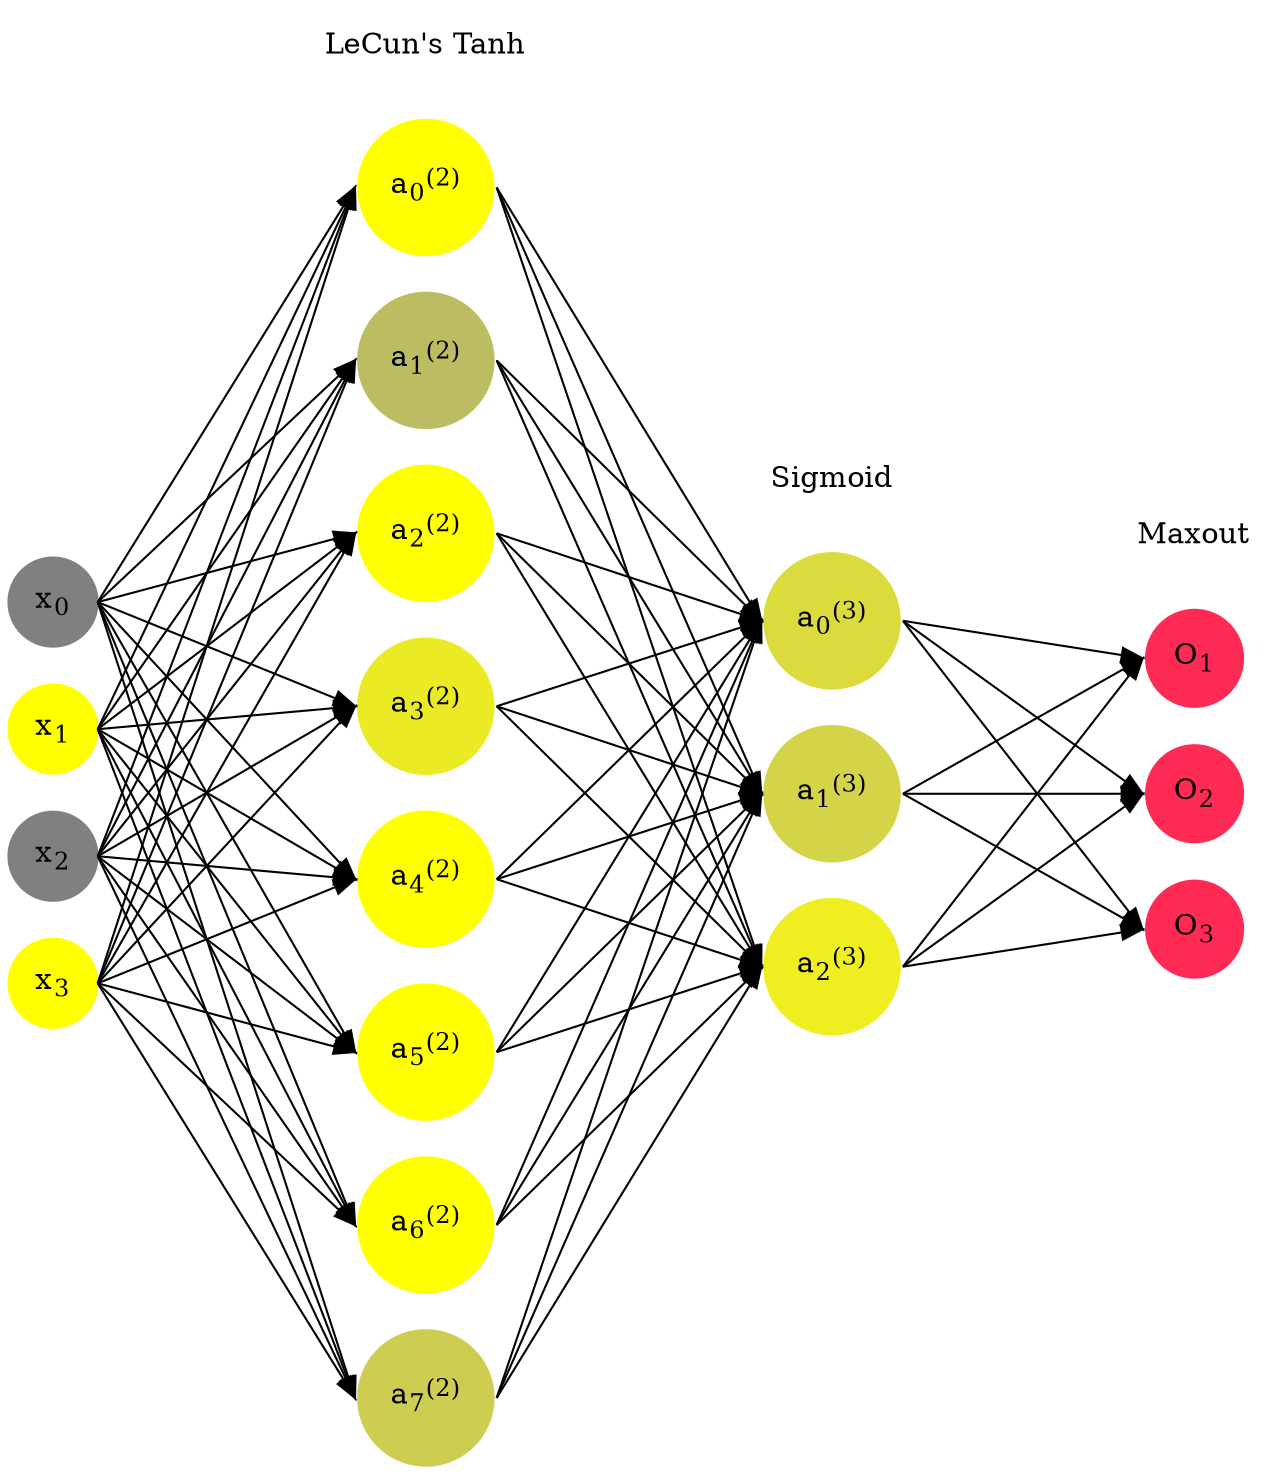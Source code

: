 digraph G {
	rankdir = LR;
	splines=false;
	edge[style=invis];
	ranksep= 1.4;
	{
	node [shape=circle, color="0.1667, 0.0, 0.5", style=filled, fillcolor="0.1667, 0.0, 0.5"];
	x0 [label=<x<sub>0</sub>>];
	}
	{
	node [shape=circle, color="0.1667, 1.0, 1.0", style=filled, fillcolor="0.1667, 1.0, 1.0"];
	x1 [label=<x<sub>1</sub>>];
	}
	{
	node [shape=circle, color="0.1667, 0.0, 0.5", style=filled, fillcolor="0.1667, 0.0, 0.5"];
	x2 [label=<x<sub>2</sub>>];
	}
	{
	node [shape=circle, color="0.1667, 1.0, 1.0", style=filled, fillcolor="0.1667, 1.0, 1.0"];
	x3 [label=<x<sub>3</sub>>];
	}
	{
	node [shape=circle, color="0.1667, 1.246892, 1.123446", style=filled, fillcolor="0.1667, 1.246892, 1.123446"];
	a02 [label=<a<sub>0</sub><sup>(2)</sup>>];
	}
	{
	node [shape=circle, color="0.1667, 0.472586, 0.736293", style=filled, fillcolor="0.1667, 0.472586, 0.736293"];
	a12 [label=<a<sub>1</sub><sup>(2)</sup>>];
	}
	{
	node [shape=circle, color="0.1667, 1.550795, 1.275398", style=filled, fillcolor="0.1667, 1.550795, 1.275398"];
	a22 [label=<a<sub>2</sub><sup>(2)</sup>>];
	}
	{
	node [shape=circle, color="0.1667, 0.839416, 0.919708", style=filled, fillcolor="0.1667, 0.839416, 0.919708"];
	a32 [label=<a<sub>3</sub><sup>(2)</sup>>];
	}
	{
	node [shape=circle, color="0.1667, 1.034653, 1.017327", style=filled, fillcolor="0.1667, 1.034653, 1.017327"];
	a42 [label=<a<sub>4</sub><sup>(2)</sup>>];
	}
	{
	node [shape=circle, color="0.1667, 1.059617, 1.029809", style=filled, fillcolor="0.1667, 1.059617, 1.029809"];
	a52 [label=<a<sub>5</sub><sup>(2)</sup>>];
	}
	{
	node [shape=circle, color="0.1667, 1.135085, 1.067543", style=filled, fillcolor="0.1667, 1.135085, 1.067543"];
	a62 [label=<a<sub>6</sub><sup>(2)</sup>>];
	}
	{
	node [shape=circle, color="0.1667, 0.605318, 0.802659", style=filled, fillcolor="0.1667, 0.605318, 0.802659"];
	a72 [label=<a<sub>7</sub><sup>(2)</sup>>];
	}
	{
	node [shape=circle, color="0.1667, 0.715754, 0.857877", style=filled, fillcolor="0.1667, 0.715754, 0.857877"];
	a03 [label=<a<sub>0</sub><sup>(3)</sup>>];
	}
	{
	node [shape=circle, color="0.1667, 0.656896, 0.828448", style=filled, fillcolor="0.1667, 0.656896, 0.828448"];
	a13 [label=<a<sub>1</sub><sup>(3)</sup>>];
	}
	{
	node [shape=circle, color="0.1667, 0.860200, 0.930100", style=filled, fillcolor="0.1667, 0.860200, 0.930100"];
	a23 [label=<a<sub>2</sub><sup>(3)</sup>>];
	}
	{
	node [shape=circle, color="0.9667, 0.83, 1.0", style=filled, fillcolor="0.9667, 0.83, 1.0"];
	O1 [label=<O<sub>1</sub>>];
	}
	{
	node [shape=circle, color="0.9667, 0.83, 1.0", style=filled, fillcolor="0.9667, 0.83, 1.0"];
	O2 [label=<O<sub>2</sub>>];
	}
	{
	node [shape=circle, color="0.9667, 0.83, 1.0", style=filled, fillcolor="0.9667, 0.83, 1.0"];
	O3 [label=<O<sub>3</sub>>];
	}
	{
	rank=same;
	x0->x1->x2->x3;
	}
	{
	rank=same;
	a02->a12->a22->a32->a42->a52->a62->a72;
	}
	{
	rank=same;
	a03->a13->a23;
	}
	{
	rank=same;
	O1->O2->O3;
	}
	l1 [shape=plaintext,label="LeCun's Tanh"];
	l1->a02;
	{rank=same; l1;a02};
	l2 [shape=plaintext,label="Sigmoid"];
	l2->a03;
	{rank=same; l2;a03};
	l3 [shape=plaintext,label="Maxout"];
	l3->O1;
	{rank=same; l3;O1};
edge[style=solid, tailport=e, headport=w];
	{x0;x1;x2;x3} -> {a02;a12;a22;a32;a42;a52;a62;a72};
	{a02;a12;a22;a32;a42;a52;a62;a72} -> {a03;a13;a23};
	{a03;a13;a23} -> {O1,O2,O3};
}